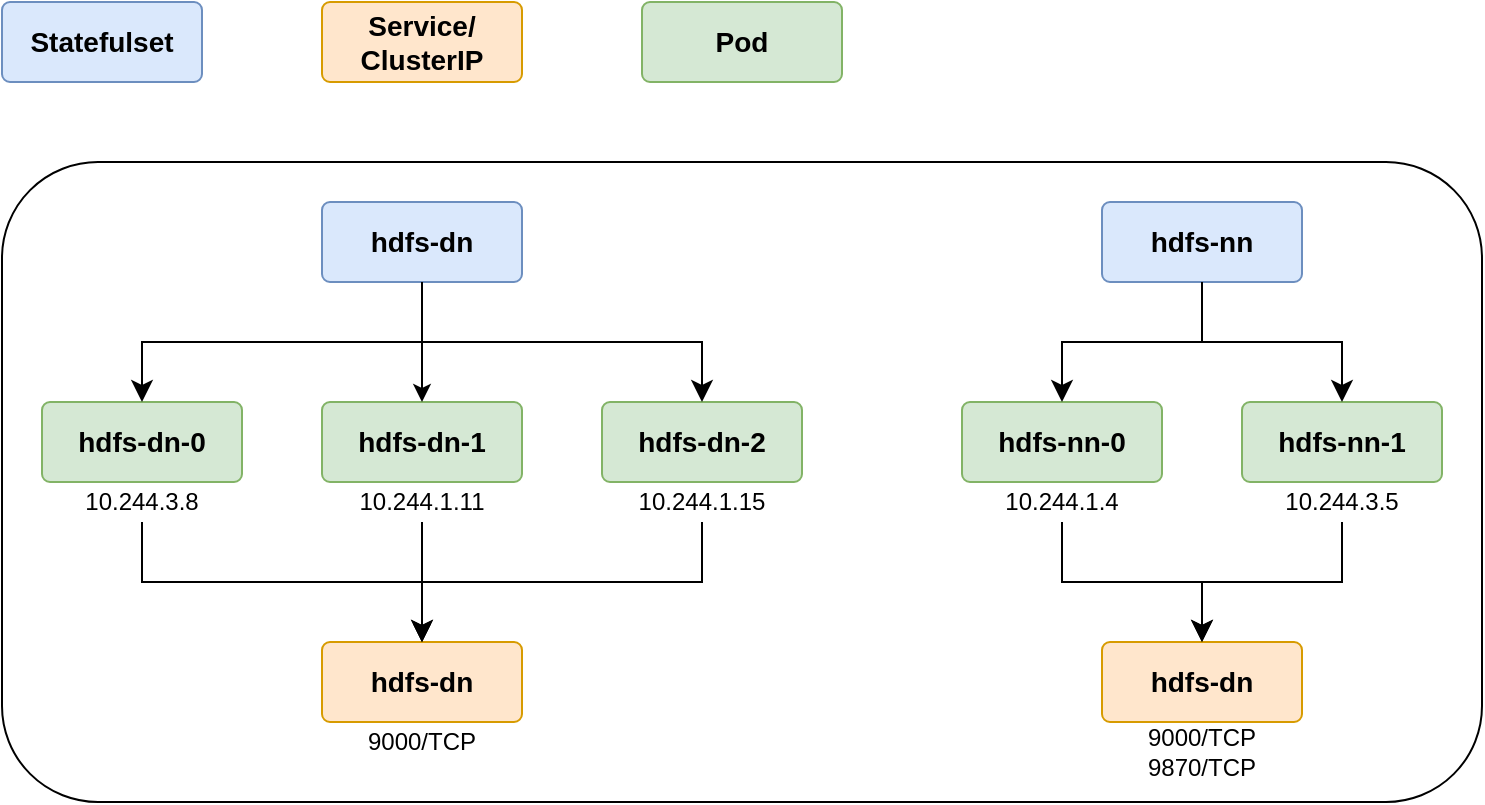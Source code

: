 <mxfile version="26.0.2">
  <diagram name="Page-1" id="XY5L_-F9k-zv3Abuogb_">
    <mxGraphModel dx="989" dy="532" grid="1" gridSize="10" guides="1" tooltips="1" connect="1" arrows="1" fold="1" page="1" pageScale="1" pageWidth="850" pageHeight="1100" math="0" shadow="0">
      <root>
        <mxCell id="0" />
        <mxCell id="1" parent="0" />
        <mxCell id="XI_SDj5Wo9CKmYEDVi45-1" value="&lt;b&gt;&lt;font style=&quot;font-size: 14px;&quot;&gt;Statefulset&lt;/font&gt;&lt;/b&gt;" style="rounded=1;arcSize=10;whiteSpace=wrap;html=1;align=center;fillColor=#dae8fc;strokeColor=#6c8ebf;" vertex="1" parent="1">
          <mxGeometry x="80" y="160" width="100" height="40" as="geometry" />
        </mxCell>
        <mxCell id="XI_SDj5Wo9CKmYEDVi45-2" value="&lt;b&gt;&lt;font style=&quot;font-size: 14px;&quot;&gt;Pod&lt;/font&gt;&lt;/b&gt;" style="rounded=1;arcSize=10;whiteSpace=wrap;html=1;align=center;fillColor=#d5e8d4;strokeColor=#82b366;" vertex="1" parent="1">
          <mxGeometry x="400" y="160" width="100" height="40" as="geometry" />
        </mxCell>
        <mxCell id="XI_SDj5Wo9CKmYEDVi45-4" value="&lt;b&gt;&lt;font style=&quot;font-size: 14px;&quot;&gt;Service/&lt;/font&gt;&lt;/b&gt;&lt;div&gt;&lt;b&gt;&lt;font style=&quot;font-size: 14px;&quot;&gt;ClusterIP&lt;/font&gt;&lt;/b&gt;&lt;/div&gt;" style="rounded=1;arcSize=10;whiteSpace=wrap;html=1;align=center;fillColor=#ffe6cc;strokeColor=#d79b00;" vertex="1" parent="1">
          <mxGeometry x="240" y="160" width="100" height="40" as="geometry" />
        </mxCell>
        <mxCell id="XI_SDj5Wo9CKmYEDVi45-8" value="" style="rounded=1;whiteSpace=wrap;html=1;" vertex="1" parent="1">
          <mxGeometry x="80" y="240" width="740" height="320" as="geometry" />
        </mxCell>
        <mxCell id="XI_SDj5Wo9CKmYEDVi45-9" value="&lt;b&gt;&lt;font style=&quot;font-size: 14px;&quot;&gt;hdfs-dn&lt;/font&gt;&lt;/b&gt;" style="rounded=1;arcSize=10;whiteSpace=wrap;html=1;align=center;fillColor=#dae8fc;strokeColor=#6c8ebf;" vertex="1" parent="1">
          <mxGeometry x="240" y="260" width="100" height="40" as="geometry" />
        </mxCell>
        <mxCell id="XI_SDj5Wo9CKmYEDVi45-10" value="&lt;b&gt;&lt;font style=&quot;font-size: 14px;&quot;&gt;hdfs-dn-2&lt;/font&gt;&lt;/b&gt;" style="rounded=1;arcSize=10;whiteSpace=wrap;html=1;align=center;fillColor=#d5e8d4;strokeColor=#82b366;" vertex="1" parent="1">
          <mxGeometry x="380" y="360" width="100" height="40" as="geometry" />
        </mxCell>
        <mxCell id="XI_SDj5Wo9CKmYEDVi45-11" value="&lt;b&gt;&lt;font style=&quot;font-size: 14px;&quot;&gt;hdfs-dn-1&lt;/font&gt;&lt;/b&gt;" style="rounded=1;arcSize=10;whiteSpace=wrap;html=1;align=center;fillColor=#d5e8d4;strokeColor=#82b366;" vertex="1" parent="1">
          <mxGeometry x="240" y="360" width="100" height="40" as="geometry" />
        </mxCell>
        <mxCell id="XI_SDj5Wo9CKmYEDVi45-12" value="&lt;b&gt;&lt;font style=&quot;font-size: 14px;&quot;&gt;hdfs-dn-0&lt;/font&gt;&lt;/b&gt;" style="rounded=1;arcSize=10;whiteSpace=wrap;html=1;align=center;fillColor=#d5e8d4;strokeColor=#82b366;" vertex="1" parent="1">
          <mxGeometry x="100" y="360" width="100" height="40" as="geometry" />
        </mxCell>
        <mxCell id="XI_SDj5Wo9CKmYEDVi45-13" value="&lt;b&gt;&lt;font style=&quot;font-size: 14px;&quot;&gt;hdfs-nn&lt;/font&gt;&lt;/b&gt;" style="rounded=1;arcSize=10;whiteSpace=wrap;html=1;align=center;fillColor=#dae8fc;strokeColor=#6c8ebf;" vertex="1" parent="1">
          <mxGeometry x="630" y="260" width="100" height="40" as="geometry" />
        </mxCell>
        <mxCell id="XI_SDj5Wo9CKmYEDVi45-14" value="&lt;b&gt;&lt;font style=&quot;font-size: 14px;&quot;&gt;hdfs-nn-1&lt;/font&gt;&lt;/b&gt;" style="rounded=1;arcSize=10;whiteSpace=wrap;html=1;align=center;fillColor=#d5e8d4;strokeColor=#82b366;" vertex="1" parent="1">
          <mxGeometry x="700" y="360" width="100" height="40" as="geometry" />
        </mxCell>
        <mxCell id="XI_SDj5Wo9CKmYEDVi45-15" value="&lt;b&gt;&lt;font style=&quot;font-size: 14px;&quot;&gt;hdfs-nn-0&lt;/font&gt;&lt;/b&gt;" style="rounded=1;arcSize=10;whiteSpace=wrap;html=1;align=center;fillColor=#d5e8d4;strokeColor=#82b366;" vertex="1" parent="1">
          <mxGeometry x="560" y="360" width="100" height="40" as="geometry" />
        </mxCell>
        <mxCell id="XI_SDj5Wo9CKmYEDVi45-16" value="10.244.3.8" style="text;html=1;align=center;verticalAlign=middle;whiteSpace=wrap;rounded=0;" vertex="1" parent="1">
          <mxGeometry x="100" y="400" width="100" height="20" as="geometry" />
        </mxCell>
        <mxCell id="XI_SDj5Wo9CKmYEDVi45-18" value="10.244.1.11" style="text;html=1;align=center;verticalAlign=middle;whiteSpace=wrap;rounded=0;" vertex="1" parent="1">
          <mxGeometry x="240" y="400" width="100" height="20" as="geometry" />
        </mxCell>
        <mxCell id="XI_SDj5Wo9CKmYEDVi45-19" value="10.244.1.15" style="text;html=1;align=center;verticalAlign=middle;whiteSpace=wrap;rounded=0;" vertex="1" parent="1">
          <mxGeometry x="380" y="400" width="100" height="20" as="geometry" />
        </mxCell>
        <mxCell id="XI_SDj5Wo9CKmYEDVi45-20" value="10.244.1.4" style="text;html=1;align=center;verticalAlign=middle;whiteSpace=wrap;rounded=0;" vertex="1" parent="1">
          <mxGeometry x="560" y="400" width="100" height="20" as="geometry" />
        </mxCell>
        <mxCell id="XI_SDj5Wo9CKmYEDVi45-21" value="10.244.3.5" style="text;html=1;align=center;verticalAlign=middle;whiteSpace=wrap;rounded=0;" vertex="1" parent="1">
          <mxGeometry x="700" y="400" width="100" height="20" as="geometry" />
        </mxCell>
        <mxCell id="XI_SDj5Wo9CKmYEDVi45-22" value="" style="edgeStyle=elbowEdgeStyle;elbow=vertical;endArrow=classic;html=1;curved=0;rounded=0;endSize=8;startSize=8;" edge="1" parent="1" target="XI_SDj5Wo9CKmYEDVi45-12">
          <mxGeometry width="50" height="50" relative="1" as="geometry">
            <mxPoint x="290" y="300" as="sourcePoint" />
            <mxPoint x="240" y="350" as="targetPoint" />
          </mxGeometry>
        </mxCell>
        <mxCell id="XI_SDj5Wo9CKmYEDVi45-23" value="" style="edgeStyle=elbowEdgeStyle;elbow=vertical;endArrow=classic;html=1;curved=0;rounded=0;endSize=8;startSize=8;entryX=0.5;entryY=0;entryDx=0;entryDy=0;exitX=0.5;exitY=1;exitDx=0;exitDy=0;" edge="1" parent="1" source="XI_SDj5Wo9CKmYEDVi45-9" target="XI_SDj5Wo9CKmYEDVi45-10">
          <mxGeometry width="50" height="50" relative="1" as="geometry">
            <mxPoint x="300" y="310" as="sourcePoint" />
            <mxPoint x="160" y="370" as="targetPoint" />
          </mxGeometry>
        </mxCell>
        <mxCell id="XI_SDj5Wo9CKmYEDVi45-24" value="" style="endArrow=classic;html=1;rounded=0;entryX=0.5;entryY=0;entryDx=0;entryDy=0;exitX=0.5;exitY=1;exitDx=0;exitDy=0;" edge="1" parent="1" source="XI_SDj5Wo9CKmYEDVi45-9" target="XI_SDj5Wo9CKmYEDVi45-11">
          <mxGeometry width="50" height="50" relative="1" as="geometry">
            <mxPoint x="400" y="320" as="sourcePoint" />
            <mxPoint x="450" y="270" as="targetPoint" />
          </mxGeometry>
        </mxCell>
        <mxCell id="XI_SDj5Wo9CKmYEDVi45-25" value="" style="edgeStyle=elbowEdgeStyle;elbow=vertical;endArrow=classic;html=1;curved=0;rounded=0;endSize=8;startSize=8;entryX=0.5;entryY=0;entryDx=0;entryDy=0;exitX=0.5;exitY=1;exitDx=0;exitDy=0;" edge="1" parent="1" source="XI_SDj5Wo9CKmYEDVi45-13" target="XI_SDj5Wo9CKmYEDVi45-14">
          <mxGeometry width="50" height="50" relative="1" as="geometry">
            <mxPoint x="300" y="310" as="sourcePoint" />
            <mxPoint x="440" y="370" as="targetPoint" />
          </mxGeometry>
        </mxCell>
        <mxCell id="XI_SDj5Wo9CKmYEDVi45-26" value="" style="edgeStyle=elbowEdgeStyle;elbow=vertical;endArrow=classic;html=1;curved=0;rounded=0;endSize=8;startSize=8;exitX=0.5;exitY=1;exitDx=0;exitDy=0;entryX=0.5;entryY=0;entryDx=0;entryDy=0;" edge="1" parent="1" source="XI_SDj5Wo9CKmYEDVi45-13" target="XI_SDj5Wo9CKmYEDVi45-15">
          <mxGeometry width="50" height="50" relative="1" as="geometry">
            <mxPoint x="300" y="310" as="sourcePoint" />
            <mxPoint x="160" y="370" as="targetPoint" />
          </mxGeometry>
        </mxCell>
        <mxCell id="XI_SDj5Wo9CKmYEDVi45-27" value="&lt;b&gt;&lt;font style=&quot;font-size: 14px;&quot;&gt;hdfs-dn&lt;/font&gt;&lt;/b&gt;" style="rounded=1;arcSize=10;whiteSpace=wrap;html=1;align=center;fillColor=#ffe6cc;strokeColor=#d79b00;" vertex="1" parent="1">
          <mxGeometry x="240" y="480" width="100" height="40" as="geometry" />
        </mxCell>
        <mxCell id="XI_SDj5Wo9CKmYEDVi45-28" value="" style="edgeStyle=elbowEdgeStyle;elbow=vertical;endArrow=classic;html=1;curved=0;rounded=0;endSize=8;startSize=8;entryX=0.5;entryY=0;entryDx=0;entryDy=0;exitX=0.5;exitY=1;exitDx=0;exitDy=0;" edge="1" parent="1" source="XI_SDj5Wo9CKmYEDVi45-19" target="XI_SDj5Wo9CKmYEDVi45-27">
          <mxGeometry width="50" height="50" relative="1" as="geometry">
            <mxPoint x="450" y="400" as="sourcePoint" />
            <mxPoint x="400" y="450" as="targetPoint" />
          </mxGeometry>
        </mxCell>
        <mxCell id="XI_SDj5Wo9CKmYEDVi45-29" value="" style="edgeStyle=elbowEdgeStyle;elbow=vertical;endArrow=classic;html=1;curved=0;rounded=0;endSize=8;startSize=8;entryX=0.5;entryY=0;entryDx=0;entryDy=0;exitX=0.5;exitY=1;exitDx=0;exitDy=0;" edge="1" parent="1" source="XI_SDj5Wo9CKmYEDVi45-16" target="XI_SDj5Wo9CKmYEDVi45-27">
          <mxGeometry width="50" height="50" relative="1" as="geometry">
            <mxPoint x="440" y="430" as="sourcePoint" />
            <mxPoint x="300" y="490" as="targetPoint" />
          </mxGeometry>
        </mxCell>
        <mxCell id="XI_SDj5Wo9CKmYEDVi45-30" value="" style="endArrow=classic;html=1;rounded=0;entryX=0.5;entryY=0;entryDx=0;entryDy=0;exitX=0.5;exitY=1;exitDx=0;exitDy=0;" edge="1" parent="1" source="XI_SDj5Wo9CKmYEDVi45-18" target="XI_SDj5Wo9CKmYEDVi45-27">
          <mxGeometry width="50" height="50" relative="1" as="geometry">
            <mxPoint x="300" y="310" as="sourcePoint" />
            <mxPoint x="300" y="370" as="targetPoint" />
          </mxGeometry>
        </mxCell>
        <mxCell id="XI_SDj5Wo9CKmYEDVi45-31" value="9000/TCP" style="text;html=1;align=center;verticalAlign=middle;whiteSpace=wrap;rounded=0;" vertex="1" parent="1">
          <mxGeometry x="240" y="520" width="100" height="20" as="geometry" />
        </mxCell>
        <mxCell id="XI_SDj5Wo9CKmYEDVi45-32" value="&lt;b&gt;&lt;font style=&quot;font-size: 14px;&quot;&gt;hdfs-dn&lt;/font&gt;&lt;/b&gt;" style="rounded=1;arcSize=10;whiteSpace=wrap;html=1;align=center;fillColor=#ffe6cc;strokeColor=#d79b00;" vertex="1" parent="1">
          <mxGeometry x="630" y="480" width="100" height="40" as="geometry" />
        </mxCell>
        <mxCell id="XI_SDj5Wo9CKmYEDVi45-33" value="" style="edgeStyle=elbowEdgeStyle;elbow=vertical;endArrow=classic;html=1;curved=0;rounded=0;endSize=8;startSize=8;exitX=0.5;exitY=1;exitDx=0;exitDy=0;" edge="1" parent="1" source="XI_SDj5Wo9CKmYEDVi45-20" target="XI_SDj5Wo9CKmYEDVi45-32">
          <mxGeometry width="50" height="50" relative="1" as="geometry">
            <mxPoint x="690" y="310" as="sourcePoint" />
            <mxPoint x="760" y="370" as="targetPoint" />
          </mxGeometry>
        </mxCell>
        <mxCell id="XI_SDj5Wo9CKmYEDVi45-34" value="" style="edgeStyle=elbowEdgeStyle;elbow=vertical;endArrow=classic;html=1;curved=0;rounded=0;endSize=8;startSize=8;exitX=0.5;exitY=1;exitDx=0;exitDy=0;entryX=0.5;entryY=0;entryDx=0;entryDy=0;" edge="1" parent="1" source="XI_SDj5Wo9CKmYEDVi45-21" target="XI_SDj5Wo9CKmYEDVi45-32">
          <mxGeometry width="50" height="50" relative="1" as="geometry">
            <mxPoint x="690" y="310" as="sourcePoint" />
            <mxPoint x="620" y="370" as="targetPoint" />
          </mxGeometry>
        </mxCell>
        <mxCell id="XI_SDj5Wo9CKmYEDVi45-35" value="9000/TCP&lt;div&gt;9870/TCP&lt;/div&gt;" style="text;html=1;align=center;verticalAlign=middle;whiteSpace=wrap;rounded=0;" vertex="1" parent="1">
          <mxGeometry x="630" y="520" width="100" height="30" as="geometry" />
        </mxCell>
      </root>
    </mxGraphModel>
  </diagram>
</mxfile>
